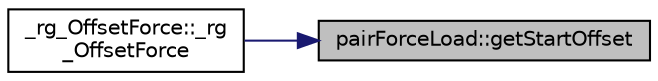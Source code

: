 digraph "pairForceLoad::getStartOffset"
{
 // LATEX_PDF_SIZE
  bgcolor="transparent";
  edge [fontname="Helvetica",fontsize="10",labelfontname="Helvetica",labelfontsize="10"];
  node [fontname="Helvetica",fontsize="10",shape=record];
  rankdir="RL";
  Node1 [label="pairForceLoad::getStartOffset",height=0.2,width=0.4,color="black", fillcolor="grey75", style="filled", fontcolor="black",tooltip=" "];
  Node1 -> Node2 [dir="back",color="midnightblue",fontsize="10",style="solid",fontname="Helvetica"];
  Node2 [label="_rg_OffsetForce::_rg\l_OffsetForce",height=0.2,width=0.4,color="black",URL="$class__rg__OffsetForce.html#a2d0fe1a08e4856f38a91f26b46066733",tooltip=" "];
}

